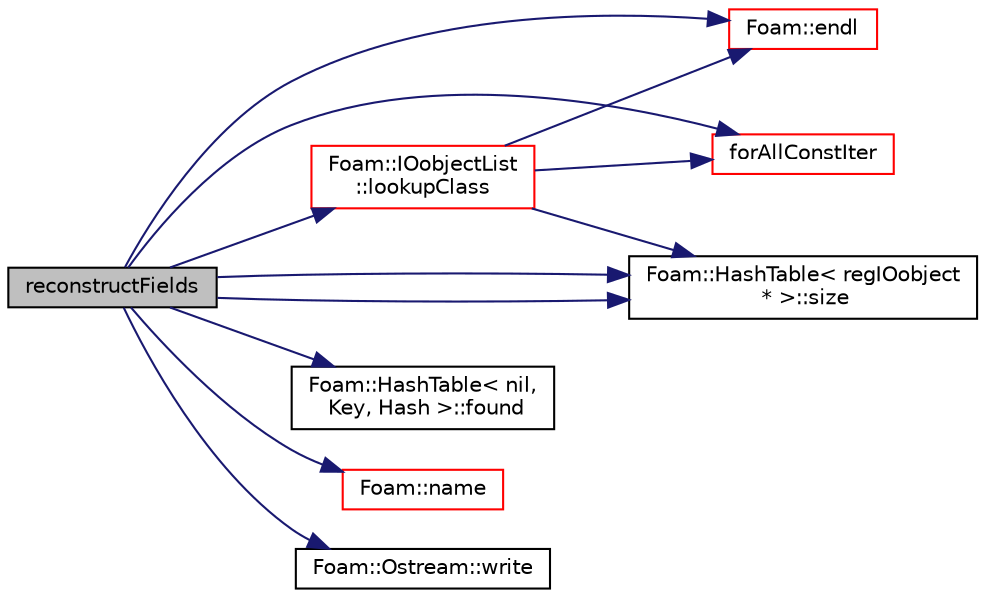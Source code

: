 digraph "reconstructFields"
{
  bgcolor="transparent";
  edge [fontname="Helvetica",fontsize="10",labelfontname="Helvetica",labelfontsize="10"];
  node [fontname="Helvetica",fontsize="10",shape=record];
  rankdir="LR";
  Node1 [label="reconstructFields",height=0.2,width=0.4,color="black", fillcolor="grey75", style="filled", fontcolor="black"];
  Node1 -> Node2 [color="midnightblue",fontsize="10",style="solid",fontname="Helvetica"];
  Node2 [label="Foam::endl",height=0.2,width=0.4,color="red",URL="$a10733.html#a2db8fe02a0d3909e9351bb4275b23ce4",tooltip="Add newline and flush stream. "];
  Node1 -> Node3 [color="midnightblue",fontsize="10",style="solid",fontname="Helvetica"];
  Node3 [label="forAllConstIter",height=0.2,width=0.4,color="red",URL="$a02960.html#ae21e2836509b0fa7f7cedf6493b11b09"];
  Node1 -> Node4 [color="midnightblue",fontsize="10",style="solid",fontname="Helvetica"];
  Node4 [label="Foam::HashTable\< nil,\l Key, Hash \>::found",height=0.2,width=0.4,color="black",URL="$a00984.html#a3df8044b3c7afb4eb62517f64e85eab6",tooltip="Return true if hashedEntry is found in table. "];
  Node1 -> Node5 [color="midnightblue",fontsize="10",style="solid",fontname="Helvetica"];
  Node5 [label="Foam::IOobjectList\l::lookupClass",height=0.2,width=0.4,color="red",URL="$a01180.html#a6bb7ea6a3d433ef4560d7630cfc4ab3a",tooltip="Return the list for all IOobjects of a given class. "];
  Node5 -> Node2 [color="midnightblue",fontsize="10",style="solid",fontname="Helvetica"];
  Node5 -> Node3 [color="midnightblue",fontsize="10",style="solid",fontname="Helvetica"];
  Node5 -> Node6 [color="midnightblue",fontsize="10",style="solid",fontname="Helvetica"];
  Node6 [label="Foam::HashTable\< regIOobject\l * \>::size",height=0.2,width=0.4,color="black",URL="$a00984.html#a723361dc2020160f5492e8fe2d09fa44",tooltip="Return number of elements in table. "];
  Node1 -> Node7 [color="midnightblue",fontsize="10",style="solid",fontname="Helvetica"];
  Node7 [label="Foam::name",height=0.2,width=0.4,color="red",URL="$a10733.html#adcb0df2bd4953cb6bb390272d8263c3a",tooltip="Return a string representation of a complex. "];
  Node1 -> Node6 [color="midnightblue",fontsize="10",style="solid",fontname="Helvetica"];
  Node1 -> Node6 [color="midnightblue",fontsize="10",style="solid",fontname="Helvetica"];
  Node1 -> Node8 [color="midnightblue",fontsize="10",style="solid",fontname="Helvetica"];
  Node8 [label="Foam::Ostream::write",height=0.2,width=0.4,color="black",URL="$a01737.html#a81a19ad9e4098b4701cc8bab9a59d78b",tooltip="Write next token to stream. "];
}

